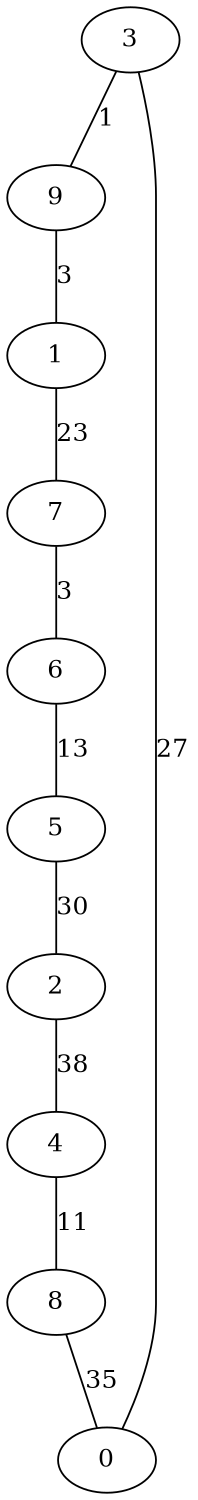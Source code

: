 graph arbol { 
 size="10";
3--9[label=1];
9--1[label=3];
1--7[label=23];
7--6[label=3];
6--5[label=13];
5--2[label=30];
2--4[label=38];
4--8[label=11];
8--0[label=35];
0--3[label=27];
}

